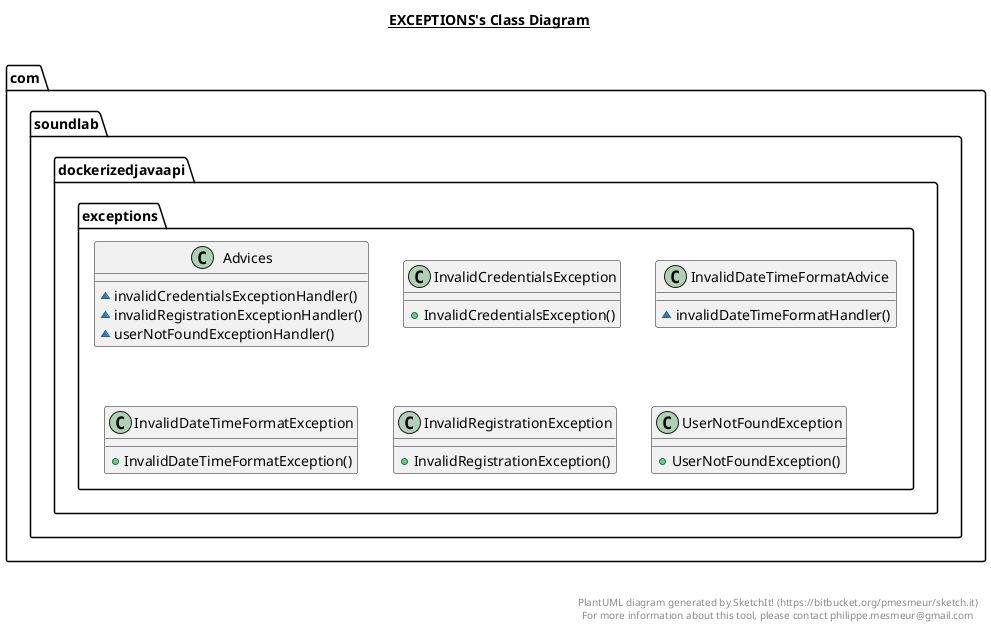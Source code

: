 @startuml

title __EXCEPTIONS's Class Diagram__\n

  namespace com.soundlab.dockerizedjavaapi {
    namespace exceptions {
      class com.soundlab.dockerizedjavaapi.exceptions.Advices {
          ~ invalidCredentialsExceptionHandler()
          ~ invalidRegistrationExceptionHandler()
          ~ userNotFoundExceptionHandler()
      }
    }
  }
  

  namespace com.soundlab.dockerizedjavaapi {
    namespace exceptions {
      class com.soundlab.dockerizedjavaapi.exceptions.InvalidCredentialsException {
          + InvalidCredentialsException()
      }
    }
  }
  

  namespace com.soundlab.dockerizedjavaapi {
    namespace exceptions {
      class com.soundlab.dockerizedjavaapi.exceptions.InvalidDateTimeFormatAdvice {
          ~ invalidDateTimeFormatHandler()
      }
    }
  }
  

  namespace com.soundlab.dockerizedjavaapi {
    namespace exceptions {
      class com.soundlab.dockerizedjavaapi.exceptions.InvalidDateTimeFormatException {
          + InvalidDateTimeFormatException()
      }
    }
  }
  

  namespace com.soundlab.dockerizedjavaapi {
    namespace exceptions {
      class com.soundlab.dockerizedjavaapi.exceptions.InvalidRegistrationException {
          + InvalidRegistrationException()
      }
    }
  }
  

  namespace com.soundlab.dockerizedjavaapi {
    namespace exceptions {
      class com.soundlab.dockerizedjavaapi.exceptions.UserNotFoundException {
          + UserNotFoundException()
      }
    }
  }
  



right footer


PlantUML diagram generated by SketchIt! (https://bitbucket.org/pmesmeur/sketch.it)
For more information about this tool, please contact philippe.mesmeur@gmail.com
endfooter

@enduml
